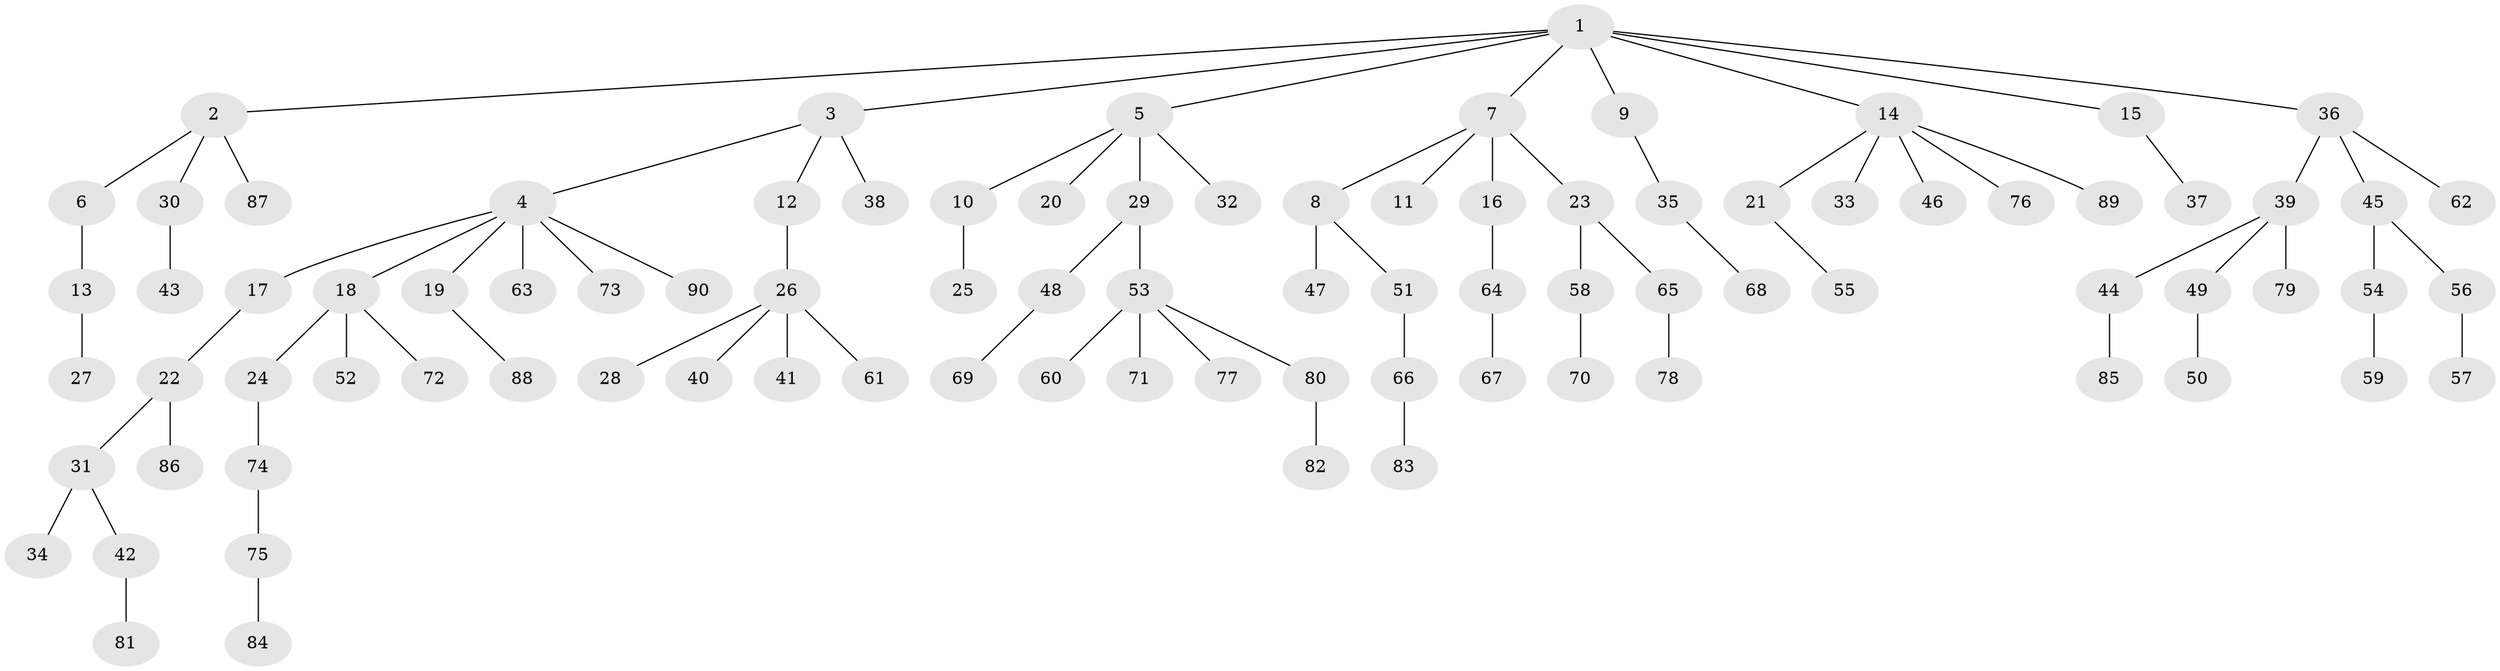 // coarse degree distribution, {1: 0.8888888888888888, 2: 0.07407407407407407, 24: 0.037037037037037035}
// Generated by graph-tools (version 1.1) at 2025/56/03/04/25 21:56:11]
// undirected, 90 vertices, 89 edges
graph export_dot {
graph [start="1"]
  node [color=gray90,style=filled];
  1;
  2;
  3;
  4;
  5;
  6;
  7;
  8;
  9;
  10;
  11;
  12;
  13;
  14;
  15;
  16;
  17;
  18;
  19;
  20;
  21;
  22;
  23;
  24;
  25;
  26;
  27;
  28;
  29;
  30;
  31;
  32;
  33;
  34;
  35;
  36;
  37;
  38;
  39;
  40;
  41;
  42;
  43;
  44;
  45;
  46;
  47;
  48;
  49;
  50;
  51;
  52;
  53;
  54;
  55;
  56;
  57;
  58;
  59;
  60;
  61;
  62;
  63;
  64;
  65;
  66;
  67;
  68;
  69;
  70;
  71;
  72;
  73;
  74;
  75;
  76;
  77;
  78;
  79;
  80;
  81;
  82;
  83;
  84;
  85;
  86;
  87;
  88;
  89;
  90;
  1 -- 2;
  1 -- 3;
  1 -- 5;
  1 -- 7;
  1 -- 9;
  1 -- 14;
  1 -- 15;
  1 -- 36;
  2 -- 6;
  2 -- 30;
  2 -- 87;
  3 -- 4;
  3 -- 12;
  3 -- 38;
  4 -- 17;
  4 -- 18;
  4 -- 19;
  4 -- 63;
  4 -- 73;
  4 -- 90;
  5 -- 10;
  5 -- 20;
  5 -- 29;
  5 -- 32;
  6 -- 13;
  7 -- 8;
  7 -- 11;
  7 -- 16;
  7 -- 23;
  8 -- 47;
  8 -- 51;
  9 -- 35;
  10 -- 25;
  12 -- 26;
  13 -- 27;
  14 -- 21;
  14 -- 33;
  14 -- 46;
  14 -- 76;
  14 -- 89;
  15 -- 37;
  16 -- 64;
  17 -- 22;
  18 -- 24;
  18 -- 52;
  18 -- 72;
  19 -- 88;
  21 -- 55;
  22 -- 31;
  22 -- 86;
  23 -- 58;
  23 -- 65;
  24 -- 74;
  26 -- 28;
  26 -- 40;
  26 -- 41;
  26 -- 61;
  29 -- 48;
  29 -- 53;
  30 -- 43;
  31 -- 34;
  31 -- 42;
  35 -- 68;
  36 -- 39;
  36 -- 45;
  36 -- 62;
  39 -- 44;
  39 -- 49;
  39 -- 79;
  42 -- 81;
  44 -- 85;
  45 -- 54;
  45 -- 56;
  48 -- 69;
  49 -- 50;
  51 -- 66;
  53 -- 60;
  53 -- 71;
  53 -- 77;
  53 -- 80;
  54 -- 59;
  56 -- 57;
  58 -- 70;
  64 -- 67;
  65 -- 78;
  66 -- 83;
  74 -- 75;
  75 -- 84;
  80 -- 82;
}
